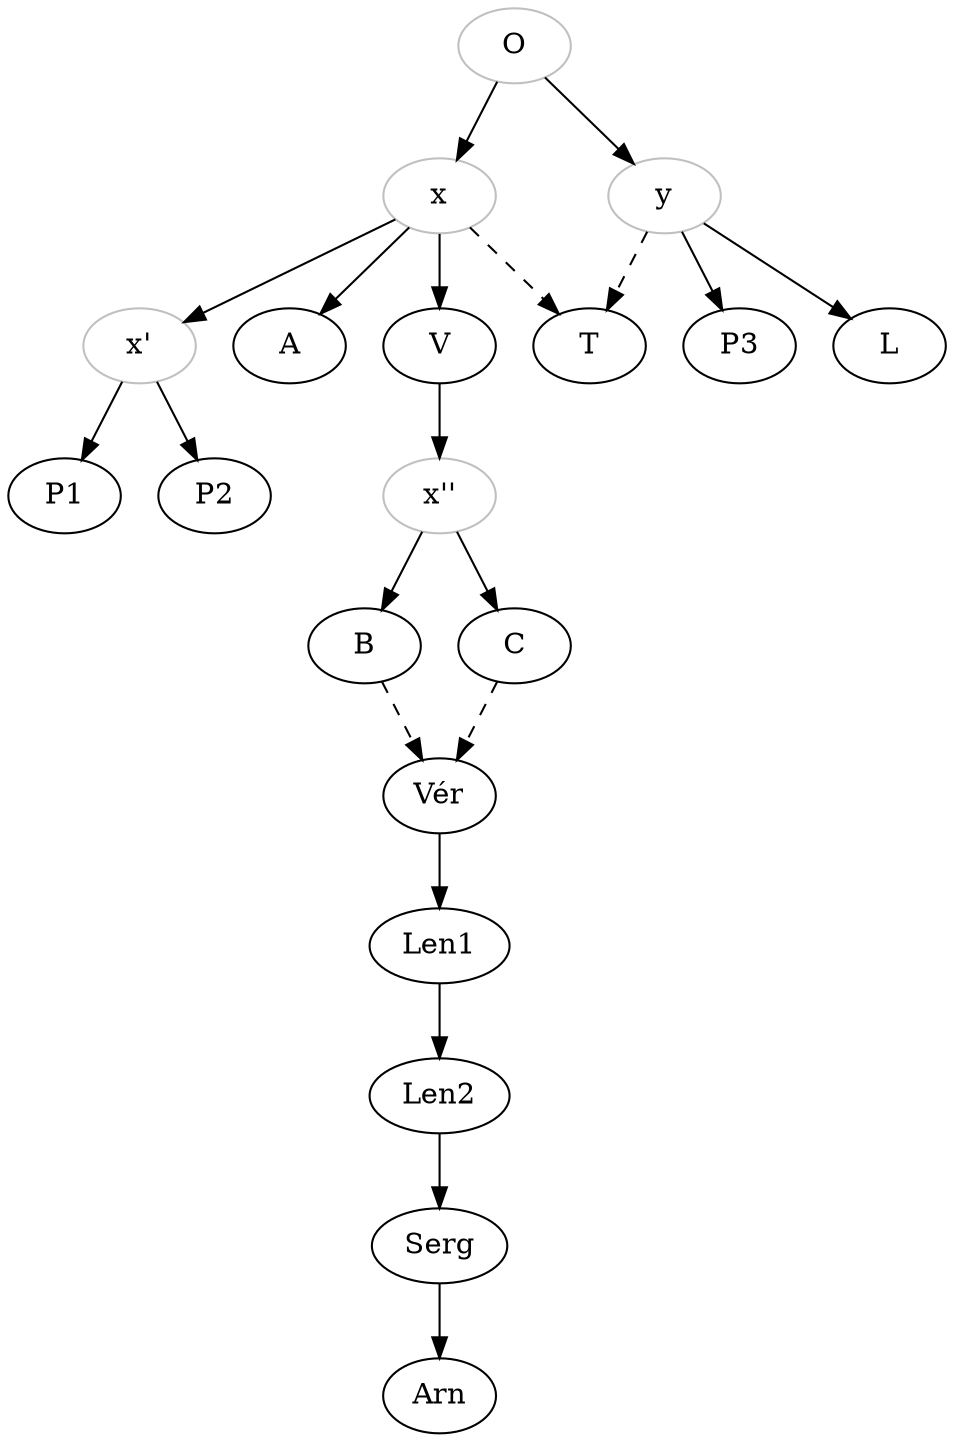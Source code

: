 digraph {

O[color="grey"];
x[color="grey"];
y[color="grey"];
xprimeprime [label="x''", color="grey"];
xprime [label="x'", color="grey"];

O -> x; 
O -> y;

y -> P3;
y -> L;

y -> T [style="dashed"];
x -> T [style="dashed"];

x -> A; 
x -> V; 
x -> xprime;
xprime [label="x'"]

xprime -> P1;
xprime -> P2;

V -> xprimeprime;
xprimeprime [label="x''"]

xprimeprime -> B; 
xprimeprime -> C;

B -> Vér [style="dashed"];
C ->Vér [style="dashed"];

Vér -> Len1; 
Len1 -> Len2; 
Len2 -> Serg;
Serg -> Arn;

}
